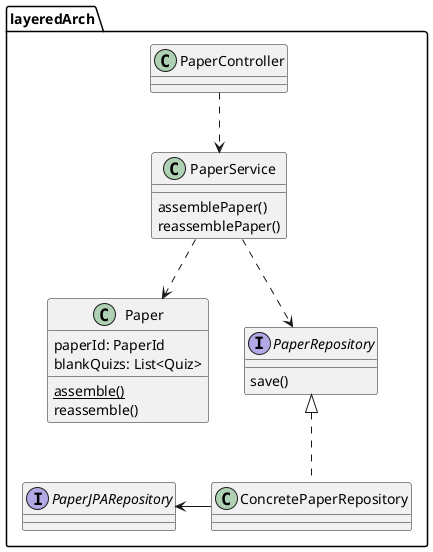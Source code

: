 @startuml

package layeredArch {
    class  PaperController {}

    class PaperService {
        assemblePaper()
        reassemblePaper()
    }

    class "Paper" as od {
        paperId: PaperId
        blankQuizs: List<Quiz>
        {static} assemble()
        reassemble()
    }

    interface PaperRepository {
        save()
    }


    class PaperJPARepository {}

    class ConcretePaperRepository {}

    interface PaperJPARepository{}

    PaperController ..> PaperService
    PaperService ..> od
    PaperService ..> PaperRepository
    PaperRepository <|.down. ConcretePaperRepository
    ConcretePaperRepository -left-> PaperJPARepository
}


@enduml